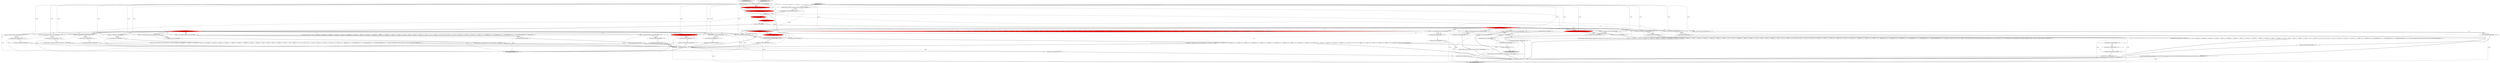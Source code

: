 digraph {
27 [style = filled, label = "{setState(582)qualifiedName()}@@@138@@@['1', '0', '0']", fillcolor = white, shape = ellipse image = "AAA0AAABBB1BBB"];
16 [style = filled, label = "enterOuterAlt(_localctx,5)@@@59@@@['1', '0', '0']", fillcolor = white, shape = ellipse image = "AAA0AAABBB1BBB"];
36 [style = filled, label = "enterOuterAlt(_localctx,2)@@@28@@@['1', '0', '0']", fillcolor = white, shape = ellipse image = "AAA0AAABBB1BBB"];
7 [style = filled, label = "_errHandler.sync(this)@@@8@@@['1', '1', '0']", fillcolor = white, shape = ellipse image = "AAA0AAABBB1BBB"];
31 [style = filled, label = "{setState(577)match(T__0)setState(578)query()setState(579)match(T__1)}@@@120@@@['1', '0', '0']", fillcolor = white, shape = ellipse image = "AAA0AAABBB1BBB"];
23 [style = filled, label = "int _la@@@5@@@['1', '1', '1']", fillcolor = white, shape = ellipse image = "AAA0AAABBB1BBB"];
0 [style = filled, label = "enterOuterAlt(_localctx,4)@@@52@@@['1', '0', '0']", fillcolor = white, shape = ellipse image = "AAA0AAABBB1BBB"];
76 [style = filled, label = "_localctx = new DereferenceContext(_localctx)@@@80@@@['0', '1', '0']", fillcolor = white, shape = ellipse image = "AAA0AAABBB2BBB"];
88 [style = filled, label = "_errHandler.recover(this,re)@@@22@@@['0', '0', '1']", fillcolor = white, shape = ellipse image = "AAA0AAABBB3BBB"];
47 [style = filled, label = "{setState(584)match(T__0)setState(585)expression()setState(586)match(T__1)}@@@89@@@['0', '1', '0']", fillcolor = white, shape = ellipse image = "AAA0AAABBB2BBB"];
12 [style = filled, label = "_localctx = new StarContext(_localctx)@@@51@@@['1', '0', '0']", fillcolor = white, shape = ellipse image = "AAA0AAABBB1BBB"];
24 [style = filled, label = "enterOuterAlt(_localctx,8)@@@130@@@['1', '0', '0']", fillcolor = white, shape = ellipse image = "AAA0AAABBB1BBB"];
73 [style = filled, label = "enterOuterAlt(_localctx,9)@@@81@@@['0', '1', '0']", fillcolor = white, shape = ellipse image = "AAA0AAABBB2BBB"];
89 [style = filled, label = "nonReserved['0', '0', '1']", fillcolor = lightgray, shape = diamond image = "AAA0AAABBB3BBB"];
44 [style = filled, label = "{exitRule()}@@@161@@@['1', '0', '0']", fillcolor = white, shape = ellipse image = "AAA0AAABBB1BBB"];
19 [style = filled, label = "RecognitionException re@@@156@@@['1', '0', '0']", fillcolor = white, shape = diamond image = "AAA0AAABBB1BBB"];
33 [style = filled, label = "(((_la) & ~0x3f) == 0 && ((1L << _la) & ((1L << T__0) | (1L << ALL) | (1L << ANALYZE) | (1L << ANALYZED) | (1L << CAST) | (1L << CATALOGS) | (1L << COLUMNS) | (1L << DEBUG) | (1L << DISTINCT) | (1L << EXECUTABLE) | (1L << EXISTS) | (1L << EXPLAIN) | (1L << EXTRACT) | (1L << FALSE) | (1L << FORMAT) | (1L << FUNCTIONS) | (1L << GRAPHVIZ) | (1L << MAPPED) | (1L << MATCH) | (1L << NOT) | (1L << NULL) | (1L << OPTIMIZED) | (1L << PARSED) | (1L << PHYSICAL) | (1L << PLAN) | (1L << RLIKE) | (1L << QUERY) | (1L << SCHEMAS) | (1L << SHOW) | (1L << SYS) | (1L << TABLES))) != 0) || ((((_la - 64)) & ~0x3f) == 0 && ((1L << (_la - 64)) & ((1L << (TEXT - 64)) | (1L << (TRUE - 64)) | (1L << (TYPE - 64)) | (1L << (TYPES - 64)) | (1L << (VERIFY - 64)) | (1L << (PLUS - 64)) | (1L << (MINUS - 64)) | (1L << (ASTERISK - 64)) | (1L << (PARAM - 64)) | (1L << (STRING - 64)) | (1L << (INTEGER_VALUE - 64)) | (1L << (DECIMAL_VALUE - 64)) | (1L << (IDENTIFIER - 64)) | (1L << (DIGIT_IDENTIFIER - 64)) | (1L << (QUOTED_IDENTIFIER - 64)) | (1L << (BACKQUOTED_IDENTIFIER - 64)))) != 0)@@@84@@@['1', '0', '0']", fillcolor = red, shape = diamond image = "AAA1AAABBB1BBB"];
70 [style = filled, label = "_localctx = new SubqueryExpressionContext(_localctx)@@@62@@@['0', '1', '0']", fillcolor = white, shape = ellipse image = "AAA0AAABBB2BBB"];
82 [style = filled, label = "_localctx.exception = re@@@20@@@['0', '0', '1']", fillcolor = white, shape = ellipse image = "AAA0AAABBB3BBB"];
14 [style = filled, label = "{setState(581)identifier()}@@@131@@@['1', '0', '0']", fillcolor = white, shape = ellipse image = "AAA0AAABBB1BBB"];
41 [style = filled, label = "primaryExpression['1', '0', '0']", fillcolor = lightgray, shape = diamond image = "AAA0AAABBB1BBB"];
45 [style = filled, label = "{setState(583)qualifiedName()}@@@82@@@['0', '1', '0']", fillcolor = white, shape = ellipse image = "AAA0AAABBB2BBB"];
63 [style = filled, label = "return _localctx@@@108@@@['0', '1', '0']", fillcolor = lightgray, shape = ellipse image = "AAA0AAABBB2BBB"];
65 [style = filled, label = "getInterpreter().adaptivePredict(_input,82,_ctx)@@@9@@@['0', '1', '0']", fillcolor = red, shape = diamond image = "AAA1AAABBB2BBB"];
11 [style = filled, label = "_localctx = new StarContext(_localctx)@@@58@@@['1', '0', '0']", fillcolor = white, shape = ellipse image = "AAA0AAABBB1BBB"];
51 [style = filled, label = "_localctx = new ExtractContext(_localctx)@@@17@@@['0', '1', '0']", fillcolor = white, shape = ellipse image = "AAA0AAABBB2BBB"];
22 [style = filled, label = "_localctx = new SubqueryExpressionContext(_localctx)@@@118@@@['1', '0', '0']", fillcolor = white, shape = ellipse image = "AAA0AAABBB1BBB"];
57 [style = filled, label = "(((_la) & ~0x3f) == 0 && ((1L << _la) & ((1L << ANALYZE) | (1L << ANALYZED) | (1L << CATALOGS) | (1L << COLUMNS) | (1L << DEBUG) | (1L << EXECUTABLE) | (1L << EXPLAIN) | (1L << FORMAT) | (1L << FUNCTIONS) | (1L << GRAPHVIZ) | (1L << MAPPED) | (1L << OPTIMIZED) | (1L << PARSED) | (1L << PHYSICAL) | (1L << PLAN) | (1L << RLIKE) | (1L << QUERY) | (1L << SCHEMAS) | (1L << SHOW) | (1L << SYS) | (1L << TABLES))) != 0) || ((((_la - 64)) & ~0x3f) == 0 && ((1L << (_la - 64)) & ((1L << (TEXT - 64)) | (1L << (TYPE - 64)) | (1L << (TYPES - 64)) | (1L << (VERIFY - 64)) | (1L << (IDENTIFIER - 64)) | (1L << (DIGIT_IDENTIFIER - 64)) | (1L << (QUOTED_IDENTIFIER - 64)) | (1L << (BACKQUOTED_IDENTIFIER - 64)))) != 0)@@@43@@@['0', '1', '0']", fillcolor = white, shape = diamond image = "AAA0AAABBB2BBB"];
77 [style = filled, label = "_localctx = new FunctionContext(_localctx)@@@55@@@['0', '1', '0']", fillcolor = red, shape = ellipse image = "AAA1AAABBB2BBB"];
66 [style = filled, label = "_localctx = new ParenthesizedExpressionContext(_localctx)@@@87@@@['0', '1', '0']", fillcolor = white, shape = ellipse image = "AAA0AAABBB2BBB"];
68 [style = filled, label = "enterOuterAlt(_localctx,3)@@@25@@@['0', '1', '0']", fillcolor = white, shape = ellipse image = "AAA0AAABBB2BBB"];
6 [style = filled, label = "_errHandler.reportError(this,re)@@@158@@@['1', '0', '0']", fillcolor = white, shape = ellipse image = "AAA0AAABBB1BBB"];
9 [style = filled, label = "setState(587)@@@7@@@['1', '0', '0']", fillcolor = red, shape = ellipse image = "AAA1AAABBB1BBB"];
43 [style = filled, label = "{setState(560)identifier()setState(561)match(T__0)setState(573)_la = _input.LA(1)if ((((_la) & ~0x3f) == 0 && ((1L << _la) & ((1L << T__0) | (1L << ALL) | (1L << ANALYZE) | (1L << ANALYZED) | (1L << CAST) | (1L << CATALOGS) | (1L << COLUMNS) | (1L << DEBUG) | (1L << DISTINCT) | (1L << EXECUTABLE) | (1L << EXISTS) | (1L << EXPLAIN) | (1L << EXTRACT) | (1L << FALSE) | (1L << FORMAT) | (1L << FUNCTIONS) | (1L << GRAPHVIZ) | (1L << MAPPED) | (1L << MATCH) | (1L << NOT) | (1L << NULL) | (1L << OPTIMIZED) | (1L << PARSED) | (1L << PHYSICAL) | (1L << PLAN) | (1L << RLIKE) | (1L << QUERY) | (1L << SCHEMAS) | (1L << SHOW) | (1L << SYS) | (1L << TABLES))) != 0) || ((((_la - 64)) & ~0x3f) == 0 && ((1L << (_la - 64)) & ((1L << (TEXT - 64)) | (1L << (TRUE - 64)) | (1L << (TYPE - 64)) | (1L << (TYPES - 64)) | (1L << (VERIFY - 64)) | (1L << (PLUS - 64)) | (1L << (MINUS - 64)) | (1L << (ASTERISK - 64)) | (1L << (PARAM - 64)) | (1L << (STRING - 64)) | (1L << (INTEGER_VALUE - 64)) | (1L << (DECIMAL_VALUE - 64)) | (1L << (IDENTIFIER - 64)) | (1L << (DIGIT_IDENTIFIER - 64)) | (1L << (QUOTED_IDENTIFIER - 64)) | (1L << (BACKQUOTED_IDENTIFIER - 64)))) != 0)) {{setState(563)_la = _input.LA(1)if (_la == ALL || _la == DISTINCT) {{setState(562)setQuantifier()}}setState(565)expression()setState(570)_errHandler.sync(this)_la = _input.LA(1)while (_la == T__2) {{{setState(566)match(T__2)setState(567)expression()}}setState(572)_errHandler.sync(this)_la = _input.LA(1)}}}setState(575)match(T__1)}@@@77@@@['1', '0', '0']", fillcolor = white, shape = ellipse image = "AAA0AAABBB1BBB"];
50 [style = filled, label = "{setState(569)constant()}@@@26@@@['0', '1', '0']", fillcolor = white, shape = ellipse image = "AAA0AAABBB2BBB"];
83 [style = filled, label = "NonReservedContext _localctx = new NonReservedContext(_ctx,getState())@@@3@@@['0', '0', '1']", fillcolor = white, shape = ellipse image = "AAA0AAABBB3BBB"];
81 [style = filled, label = "return _localctx@@@27@@@['0', '0', '1']", fillcolor = lightgray, shape = ellipse image = "AAA0AAABBB3BBB"];
61 [style = filled, label = "setState(588)@@@7@@@['0', '1', '0']", fillcolor = red, shape = ellipse image = "AAA1AAABBB2BBB"];
34 [style = filled, label = "{setState(649)_la = _input.LA(1)if (!(((((_la - 6)) & ~0x3f) == 0 && ((1L << (_la - 6)) & ((1L << (ANALYZE - 6)) | (1L << (ANALYZED - 6)) | (1L << (CATALOGS - 6)) | (1L << (COLUMNS - 6)) | (1L << (DEBUG - 6)) | (1L << (EXECUTABLE - 6)) | (1L << (EXPLAIN - 6)) | (1L << (FORMAT - 6)) | (1L << (FUNCTIONS - 6)) | (1L << (GRAPHVIZ - 6)) | (1L << (MAPPED - 6)) | (1L << (OPTIMIZED - 6)) | (1L << (PARSED - 6)) | (1L << (PHYSICAL - 6)) | (1L << (PLAN - 6)) | (1L << (RLIKE - 6)) | (1L << (QUERY - 6)) | (1L << (SCHEMAS - 6)) | (1L << (SHOW - 6)) | (1L << (SYS - 6)) | (1L << (TABLES - 6)) | (1L << (TEXT - 6)) | (1L << (TYPE - 6)) | (1L << (TYPES - 6)) | (1L << (VERIFY - 6)))) != 0))) {_errHandler.recoverInline(this)}{consume()}}@@@8@@@['1', '1', '1']", fillcolor = white, shape = ellipse image = "AAA0AAABBB1BBB"];
37 [style = filled, label = "_localctx = new ParenthesizedExpressionContext(_localctx)@@@143@@@['1', '0', '0']", fillcolor = white, shape = ellipse image = "AAA0AAABBB1BBB"];
49 [style = filled, label = "enterOuterAlt(_localctx,8)@@@74@@@['0', '1', '0']", fillcolor = white, shape = ellipse image = "AAA0AAABBB2BBB"];
56 [style = filled, label = "enterOuterAlt(_localctx,2)@@@18@@@['0', '1', '0']", fillcolor = white, shape = ellipse image = "AAA0AAABBB2BBB"];
39 [style = filled, label = "{exitRule()}@@@105@@@['1', '1', '0']", fillcolor = white, shape = ellipse image = "AAA0AAABBB1BBB"];
75 [style = filled, label = "enterOuterAlt(_localctx,4)@@@32@@@['0', '1', '0']", fillcolor = white, shape = ellipse image = "AAA0AAABBB2BBB"];
86 [style = filled, label = "enterRule(_localctx,76,RULE_nonReserved)@@@4@@@['0', '0', '1']", fillcolor = white, shape = ellipse image = "AAA0AAABBB3BBB"];
60 [style = filled, label = "{setState(570)match(ASTERISK)}@@@33@@@['0', '1', '0']", fillcolor = white, shape = ellipse image = "AAA0AAABBB2BBB"];
74 [style = filled, label = "{setState(582)identifier()}@@@75@@@['0', '1', '0']", fillcolor = white, shape = ellipse image = "AAA0AAABBB2BBB"];
48 [style = filled, label = "{setState(568)extractExpression()}@@@19@@@['0', '1', '0']", fillcolor = white, shape = ellipse image = "AAA0AAABBB2BBB"];
55 [style = filled, label = "_errHandler.reportError(this,re)@@@102@@@['0', '1', '0']", fillcolor = white, shape = ellipse image = "AAA0AAABBB2BBB"];
67 [style = filled, label = "primaryExpression['0', '1', '0']", fillcolor = lightgray, shape = diamond image = "AAA0AAABBB2BBB"];
1 [style = filled, label = "return _localctx@@@164@@@['1', '0', '0']", fillcolor = lightgray, shape = ellipse image = "AAA0AAABBB1BBB"];
58 [style = filled, label = "_localctx = new ColumnReferenceContext(_localctx)@@@73@@@['0', '1', '0']", fillcolor = white, shape = ellipse image = "AAA0AAABBB2BBB"];
13 [style = filled, label = "{setState(553)match(ASTERISK)}@@@53@@@['1', '0', '0']", fillcolor = white, shape = ellipse image = "AAA0AAABBB1BBB"];
62 [style = filled, label = "enterOuterAlt(_localctx,6)@@@56@@@['0', '1', '0']", fillcolor = white, shape = ellipse image = "AAA0AAABBB2BBB"];
5 [style = filled, label = "_localctx.exception = re@@@157@@@['1', '0', '0']", fillcolor = white, shape = ellipse image = "AAA0AAABBB1BBB"];
25 [style = filled, label = "_localctx = new FunctionCallContext(_localctx)@@@75@@@['1', '0', '0']", fillcolor = red, shape = ellipse image = "AAA1AAABBB1BBB"];
32 [style = filled, label = "enterOuterAlt(_localctx,10)@@@144@@@['1', '0', '0']", fillcolor = white, shape = ellipse image = "AAA0AAABBB1BBB"];
35 [style = filled, label = "getInterpreter().adaptivePredict(_input,83,_ctx)@@@9@@@['1', '0', '0']", fillcolor = red, shape = diamond image = "AAA1AAABBB1BBB"];
85 [style = filled, label = "{exitRule()}@@@24@@@['0', '0', '1']", fillcolor = white, shape = ellipse image = "AAA0AAABBB3BBB"];
80 [style = filled, label = "_localctx.exception = re@@@101@@@['0', '1', '0']", fillcolor = red, shape = ellipse image = "AAA1AAABBB2BBB"];
59 [style = filled, label = "{setState(578)match(T__0)setState(579)query()setState(580)match(T__1)}@@@64@@@['0', '1', '0']", fillcolor = white, shape = ellipse image = "AAA0AAABBB2BBB"];
72 [style = filled, label = "enterOuterAlt(_localctx,10)@@@88@@@['0', '1', '0']", fillcolor = white, shape = ellipse image = "AAA0AAABBB2BBB"];
69 [style = filled, label = "enterOuterAlt(_localctx,5)@@@39@@@['0', '1', '0']", fillcolor = white, shape = ellipse image = "AAA0AAABBB2BBB"];
42 [style = filled, label = "enterOuterAlt(_localctx,6)@@@76@@@['1', '0', '0']", fillcolor = white, shape = ellipse image = "AAA0AAABBB1BBB"];
29 [style = filled, label = "enterOuterAlt(_localctx,3)@@@45@@@['1', '0', '0']", fillcolor = white, shape = ellipse image = "AAA0AAABBB1BBB"];
26 [style = filled, label = "enterOuterAlt(_localctx,7)@@@63@@@['1', '1', '0']", fillcolor = white, shape = ellipse image = "AAA0AAABBB1BBB"];
87 [style = filled, label = "RecognitionException re@@@19@@@['0', '0', '1']", fillcolor = white, shape = diamond image = "AAA0AAABBB3BBB"];
18 [style = filled, label = "{setState(545)match(EXTRACT)setState(546)match(T__0)setState(547)((ExtractContext)_localctx).field = identifier()setState(548)match(FROM)setState(549)valueExpression(0)setState(550)match(T__1)}@@@29@@@['1', '0', '0']", fillcolor = white, shape = ellipse image = "AAA0AAABBB1BBB"];
38 [style = filled, label = "enterRule(_localctx,52,RULE_primaryExpression)@@@4@@@['1', '0', '0']", fillcolor = red, shape = ellipse image = "AAA1AAABBB1BBB"];
78 [style = filled, label = "RecognitionException re@@@100@@@['0', '1', '0']", fillcolor = red, shape = diamond image = "AAA1AAABBB2BBB"];
15 [style = filled, label = "_localctx = new ConstantDefaultContext(_localctx)@@@44@@@['1', '0', '0']", fillcolor = white, shape = ellipse image = "AAA0AAABBB1BBB"];
79 [style = filled, label = "_errHandler.recover(this,re)@@@103@@@['0', '1', '0']", fillcolor = white, shape = ellipse image = "AAA0AAABBB2BBB"];
53 [style = filled, label = "enterRule(_localctx,56,RULE_primaryExpression)@@@4@@@['0', '1', '0']", fillcolor = red, shape = ellipse image = "AAA1AAABBB2BBB"];
4 [style = filled, label = "{setState(552)constant()}@@@46@@@['1', '0', '0']", fillcolor = white, shape = ellipse image = "AAA0AAABBB1BBB"];
3 [style = filled, label = "_errHandler.recover(this,re)@@@159@@@['1', '0', '0']", fillcolor = white, shape = ellipse image = "AAA0AAABBB1BBB"];
54 [style = filled, label = "{setState(574)_la = _input.LA(1)if ((((_la) & ~0x3f) == 0 && ((1L << _la) & ((1L << ANALYZE) | (1L << ANALYZED) | (1L << CATALOGS) | (1L << COLUMNS) | (1L << DEBUG) | (1L << EXECUTABLE) | (1L << EXPLAIN) | (1L << FORMAT) | (1L << FUNCTIONS) | (1L << GRAPHVIZ) | (1L << MAPPED) | (1L << OPTIMIZED) | (1L << PARSED) | (1L << PHYSICAL) | (1L << PLAN) | (1L << RLIKE) | (1L << QUERY) | (1L << SCHEMAS) | (1L << SHOW) | (1L << SYS) | (1L << TABLES))) != 0) || ((((_la - 64)) & ~0x3f) == 0 && ((1L << (_la - 64)) & ((1L << (TEXT - 64)) | (1L << (TYPE - 64)) | (1L << (TYPES - 64)) | (1L << (VERIFY - 64)) | (1L << (IDENTIFIER - 64)) | (1L << (DIGIT_IDENTIFIER - 64)) | (1L << (QUOTED_IDENTIFIER - 64)) | (1L << (BACKQUOTED_IDENTIFIER - 64)))) != 0)) {{setState(571)qualifiedName()setState(572)match(DOT)}}setState(576)match(ASTERISK)}@@@40@@@['0', '1', '0']", fillcolor = white, shape = ellipse image = "AAA0AAABBB2BBB"];
64 [style = filled, label = "_localctx = new ConstantDefaultContext(_localctx)@@@24@@@['0', '1', '0']", fillcolor = white, shape = ellipse image = "AAA0AAABBB2BBB"];
71 [style = filled, label = "_localctx = new StarContext(_localctx)@@@38@@@['0', '1', '0']", fillcolor = white, shape = ellipse image = "AAA0AAABBB2BBB"];
28 [style = filled, label = "{setState(583)match(T__0)setState(584)expression()setState(585)match(T__1)}@@@145@@@['1', '0', '0']", fillcolor = white, shape = ellipse image = "AAA0AAABBB1BBB"];
84 [style = filled, label = "_errHandler.reportError(this,re)@@@21@@@['0', '0', '1']", fillcolor = white, shape = ellipse image = "AAA0AAABBB3BBB"];
10 [style = filled, label = "enterOuterAlt(_localctx,1)@@@7@@@['1', '1', '1']", fillcolor = white, shape = ellipse image = "AAA0AAABBB1BBB"];
40 [style = filled, label = "_localctx = new DereferenceContext(_localctx)@@@136@@@['1', '0', '0']", fillcolor = white, shape = ellipse image = "AAA0AAABBB1BBB"];
20 [style = filled, label = "PrimaryExpressionContext _localctx = new PrimaryExpressionContext(_ctx,getState())@@@3@@@['1', '1', '0']", fillcolor = white, shape = ellipse image = "AAA0AAABBB1BBB"];
8 [style = filled, label = "enterOuterAlt(_localctx,9)@@@137@@@['1', '0', '0']", fillcolor = white, shape = ellipse image = "AAA0AAABBB1BBB"];
2 [style = filled, label = "enterOuterAlt(_localctx,7)@@@119@@@['1', '0', '0']", fillcolor = white, shape = ellipse image = "AAA0AAABBB1BBB"];
52 [style = filled, label = "{setState(577)functionExpression()}@@@57@@@['0', '1', '0']", fillcolor = white, shape = ellipse image = "AAA0AAABBB2BBB"];
21 [style = filled, label = "_localctx = new ExtractContext(_localctx)@@@27@@@['1', '0', '0']", fillcolor = white, shape = ellipse image = "AAA0AAABBB1BBB"];
17 [style = filled, label = "{setState(557)_la = _input.LA(1)if ((((_la) & ~0x3f) == 0 && ((1L << _la) & ((1L << ANALYZE) | (1L << ANALYZED) | (1L << CATALOGS) | (1L << COLUMNS) | (1L << DEBUG) | (1L << EXECUTABLE) | (1L << EXPLAIN) | (1L << FORMAT) | (1L << FUNCTIONS) | (1L << GRAPHVIZ) | (1L << MAPPED) | (1L << OPTIMIZED) | (1L << PARSED) | (1L << PHYSICAL) | (1L << PLAN) | (1L << RLIKE) | (1L << QUERY) | (1L << SCHEMAS) | (1L << SHOW) | (1L << SYS) | (1L << TABLES))) != 0) || ((((_la - 64)) & ~0x3f) == 0 && ((1L << (_la - 64)) & ((1L << (TEXT - 64)) | (1L << (TYPE - 64)) | (1L << (TYPES - 64)) | (1L << (VERIFY - 64)) | (1L << (IDENTIFIER - 64)) | (1L << (DIGIT_IDENTIFIER - 64)) | (1L << (QUOTED_IDENTIFIER - 64)) | (1L << (BACKQUOTED_IDENTIFIER - 64)))) != 0)) {{setState(554)qualifiedName()setState(555)match(DOT)}}setState(559)match(ASTERISK)}@@@60@@@['1', '0', '0']", fillcolor = white, shape = ellipse image = "AAA0AAABBB1BBB"];
30 [style = filled, label = "_localctx = new CastContext(_localctx)@@@10@@@['1', '1', '0']", fillcolor = white, shape = ellipse image = "AAA0AAABBB1BBB"];
46 [style = filled, label = "_localctx = new StarContext(_localctx)@@@31@@@['0', '1', '0']", fillcolor = white, shape = ellipse image = "AAA0AAABBB2BBB"];
6->3 [style = bold, label=""];
20->39 [style = solid, label="_localctx"];
65->64 [style = dotted, label="true"];
0->13 [style = bold, label=""];
89->83 [style = bold, label=""];
68->50 [style = bold, label=""];
35->10 [style = dotted, label="true"];
27->44 [style = bold, label=""];
79->39 [style = bold, label=""];
7->35 [style = bold, label=""];
40->1 [style = solid, label="_localctx"];
35->26 [style = dotted, label="true"];
39->24 [style = bold, label=""];
35->42 [style = dotted, label="true"];
65->76 [style = dotted, label="true"];
51->56 [style = solid, label="_localctx"];
65->51 [style = dotted, label="true"];
65->75 [style = dotted, label="true"];
9->7 [style = bold, label=""];
35->12 [style = dotted, label="true"];
30->63 [style = solid, label="_localctx"];
41->20 [style = bold, label=""];
35->8 [style = dotted, label="true"];
58->49 [style = solid, label="_localctx"];
4->44 [style = bold, label=""];
48->39 [style = bold, label=""];
65->71 [style = dotted, label="true"];
35->16 [style = dotted, label="true"];
65->62 [style = dotted, label="true"];
84->88 [style = bold, label=""];
65->51 [style = bold, label=""];
87->82 [style = bold, label=""];
19->5 [style = bold, label=""];
65->49 [style = dotted, label="true"];
15->29 [style = solid, label="_localctx"];
22->1 [style = solid, label="_localctx"];
76->73 [style = bold, label=""];
65->58 [style = dotted, label="true"];
18->44 [style = bold, label=""];
78->80 [style = dotted, label="true"];
35->15 [style = dotted, label="true"];
21->36 [style = bold, label=""];
35->37 [style = bold, label=""];
35->2 [style = dotted, label="true"];
35->65 [style = dashed, label="0"];
78->80 [style = bold, label=""];
20->46 [style = solid, label="_localctx"];
36->18 [style = bold, label=""];
66->63 [style = solid, label="_localctx"];
77->62 [style = solid, label="_localctx"];
37->32 [style = bold, label=""];
30->10 [style = solid, label="_localctx"];
72->47 [style = bold, label=""];
44->1 [style = bold, label=""];
65->70 [style = dotted, label="true"];
35->37 [style = dotted, label="true"];
17->44 [style = bold, label=""];
65->66 [style = dotted, label="true"];
35->22 [style = dotted, label="true"];
20->15 [style = solid, label="_localctx"];
51->63 [style = solid, label="_localctx"];
43->44 [style = bold, label=""];
8->27 [style = bold, label=""];
75->60 [style = bold, label=""];
60->39 [style = bold, label=""];
35->12 [style = bold, label=""];
30->1 [style = solid, label="_localctx"];
83->86 [style = bold, label=""];
23->54 [style = solid, label="_la"];
22->2 [style = solid, label="_localctx"];
2->31 [style = bold, label=""];
77->62 [style = bold, label=""];
11->16 [style = bold, label=""];
46->75 [style = solid, label="_localctx"];
65->77 [style = dotted, label="true"];
20->25 [style = solid, label="_localctx"];
20->70 [style = solid, label="_localctx"];
20->77 [style = solid, label="_localctx"];
23->61 [style = bold, label=""];
20->21 [style = solid, label="_localctx"];
65->76 [style = bold, label=""];
65->10 [style = dotted, label="true"];
12->0 [style = solid, label="_localctx"];
35->21 [style = dotted, label="true"];
11->16 [style = solid, label="_localctx"];
65->66 [style = bold, label=""];
65->46 [style = dotted, label="true"];
23->43 [style = solid, label="_la"];
83->81 [style = solid, label="_localctx"];
20->58 [style = solid, label="_localctx"];
20->38 [style = bold, label=""];
77->63 [style = solid, label="_localctx"];
16->17 [style = bold, label=""];
59->39 [style = bold, label=""];
47->39 [style = bold, label=""];
35->33 [style = dotted, label="true"];
87->88 [style = dotted, label="true"];
35->21 [style = bold, label=""];
50->39 [style = bold, label=""];
35->30 [style = dotted, label="true"];
39->1 [style = solid, label="_localctx"];
65->72 [style = dotted, label="true"];
35->40 [style = bold, label=""];
65->56 [style = dotted, label="true"];
76->63 [style = solid, label="_localctx"];
10->34 [style = bold, label=""];
5->6 [style = bold, label=""];
65->30 [style = dotted, label="true"];
65->26 [style = dotted, label="true"];
19->3 [style = dotted, label="true"];
70->26 [style = solid, label="_localctx"];
61->7 [style = bold, label=""];
30->10 [style = bold, label=""];
23->10 [style = bold, label=""];
56->48 [style = bold, label=""];
86->23 [style = bold, label=""];
66->72 [style = solid, label="_localctx"];
37->1 [style = solid, label="_localctx"];
65->46 [style = bold, label=""];
15->29 [style = bold, label=""];
58->63 [style = solid, label="_localctx"];
35->25 [style = dotted, label="true"];
71->69 [style = solid, label="_localctx"];
35->29 [style = dotted, label="true"];
18->1 [style = solid, label="_localctx"];
70->63 [style = solid, label="_localctx"];
65->30 [style = bold, label=""];
78->55 [style = dotted, label="true"];
83->10 [style = solid, label="_localctx"];
35->40 [style = dotted, label="true"];
22->2 [style = bold, label=""];
76->73 [style = solid, label="_localctx"];
35->15 [style = bold, label=""];
35->39 [style = bold, label=""];
20->83 [style = dashed, label="0"];
65->77 [style = bold, label=""];
73->45 [style = bold, label=""];
65->71 [style = bold, label=""];
20->76 [style = solid, label="_localctx"];
58->49 [style = bold, label=""];
25->77 [style = dashed, label="0"];
65->68 [style = dotted, label="true"];
35->25 [style = bold, label=""];
49->74 [style = bold, label=""];
54->39 [style = bold, label=""];
9->61 [style = dashed, label="0"];
3->44 [style = bold, label=""];
46->75 [style = bold, label=""];
80->55 [style = bold, label=""];
20->12 [style = solid, label="_localctx"];
31->44 [style = bold, label=""];
34->39 [style = bold, label=""];
38->86 [style = dashed, label="0"];
34->44 [style = bold, label=""];
38->53 [style = dashed, label="0"];
85->81 [style = bold, label=""];
19->5 [style = dotted, label="true"];
87->84 [style = dotted, label="true"];
20->30 [style = solid, label="_localctx"];
25->42 [style = bold, label=""];
53->23 [style = bold, label=""];
35->0 [style = dotted, label="true"];
39->24 [style = solid, label="_localctx"];
64->63 [style = solid, label="_localctx"];
70->26 [style = bold, label=""];
26->59 [style = bold, label=""];
35->30 [style = bold, label=""];
20->22 [style = solid, label="_localctx"];
74->39 [style = bold, label=""];
45->39 [style = bold, label=""];
39->63 [style = bold, label=""];
35->39 [style = dotted, label="true"];
20->66 [style = solid, label="_localctx"];
87->82 [style = dotted, label="true"];
29->4 [style = bold, label=""];
52->39 [style = bold, label=""];
78->79 [style = dotted, label="true"];
42->43 [style = bold, label=""];
20->71 [style = solid, label="_localctx"];
65->70 [style = bold, label=""];
20->51 [style = solid, label="_localctx"];
35->24 [style = dotted, label="true"];
34->85 [style = bold, label=""];
62->52 [style = bold, label=""];
35->22 [style = bold, label=""];
65->64 [style = bold, label=""];
20->38 [style = solid, label="_localctx"];
13->44 [style = bold, label=""];
35->36 [style = dotted, label="true"];
69->54 [style = bold, label=""];
38->23 [style = bold, label=""];
51->56 [style = bold, label=""];
21->36 [style = solid, label="_localctx"];
23->17 [style = solid, label="_la"];
20->53 [style = bold, label=""];
46->63 [style = solid, label="_localctx"];
37->32 [style = solid, label="_localctx"];
12->0 [style = bold, label=""];
14->44 [style = bold, label=""];
35->11 [style = dotted, label="true"];
65->69 [style = dotted, label="true"];
20->11 [style = solid, label="_localctx"];
40->8 [style = solid, label="_localctx"];
71->69 [style = bold, label=""];
24->14 [style = bold, label=""];
25->42 [style = solid, label="_localctx"];
7->65 [style = bold, label=""];
12->1 [style = solid, label="_localctx"];
11->1 [style = solid, label="_localctx"];
20->40 [style = solid, label="_localctx"];
71->63 [style = solid, label="_localctx"];
65->58 [style = bold, label=""];
67->20 [style = bold, label=""];
82->84 [style = bold, label=""];
20->53 [style = solid, label="_localctx"];
65->73 [style = dotted, label="true"];
15->1 [style = solid, label="_localctx"];
64->68 [style = bold, label=""];
25->1 [style = solid, label="_localctx"];
20->64 [style = solid, label="_localctx"];
28->44 [style = bold, label=""];
66->72 [style = bold, label=""];
83->86 [style = solid, label="_localctx"];
88->85 [style = bold, label=""];
19->6 [style = dotted, label="true"];
20->37 [style = solid, label="_localctx"];
64->68 [style = solid, label="_localctx"];
55->79 [style = bold, label=""];
23->9 [style = bold, label=""];
32->28 [style = bold, label=""];
65->57 [style = dotted, label="true"];
40->8 [style = bold, label=""];
35->11 [style = bold, label=""];
35->32 [style = dotted, label="true"];
}
